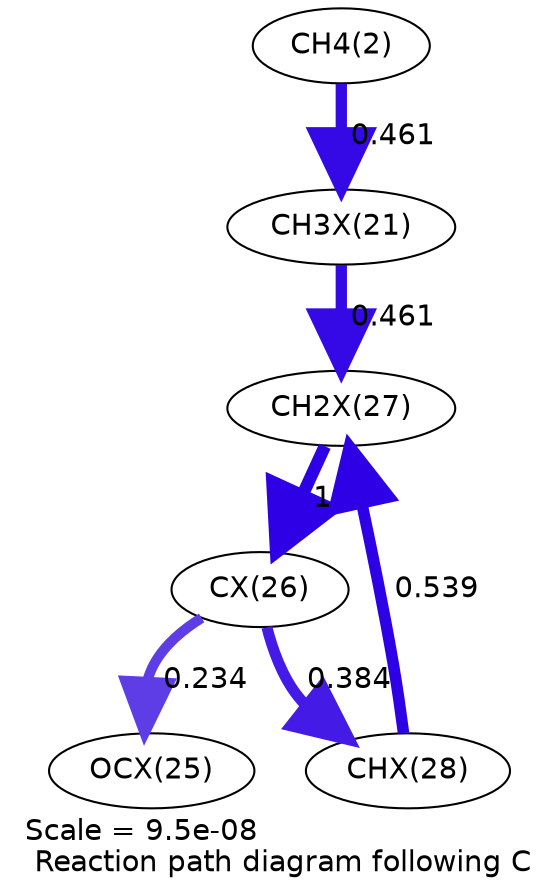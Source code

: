 digraph reaction_paths {
center=1;
s4 -> s108[fontname="Helvetica", penwidth=5.42, arrowsize=2.71, color="0.7, 0.961, 0.9"
, label=" 0.461"];
s108 -> s114[fontname="Helvetica", penwidth=5.42, arrowsize=2.71, color="0.7, 0.961, 0.9"
, label=" 0.461"];
s115 -> s114[fontname="Helvetica", penwidth=5.53, arrowsize=2.77, color="0.7, 1.04, 0.9"
, label=" 0.539"];
s114 -> s113[fontname="Helvetica", penwidth=6, arrowsize=3, color="0.7, 1.5, 0.9"
, label=" 1"];
s113 -> s115[fontname="Helvetica", penwidth=5.28, arrowsize=2.64, color="0.7, 0.884, 0.9"
, label=" 0.384"];
s113 -> s112[fontname="Helvetica", penwidth=4.9, arrowsize=2.45, color="0.7, 0.734, 0.9"
, label=" 0.234"];
s4 [ fontname="Helvetica", label="CH4(2)"];
s108 [ fontname="Helvetica", label="CH3X(21)"];
s112 [ fontname="Helvetica", label="OCX(25)"];
s113 [ fontname="Helvetica", label="CX(26)"];
s114 [ fontname="Helvetica", label="CH2X(27)"];
s115 [ fontname="Helvetica", label="CHX(28)"];
 label = "Scale = 9.5e-08\l Reaction path diagram following C";
 fontname = "Helvetica";
}
